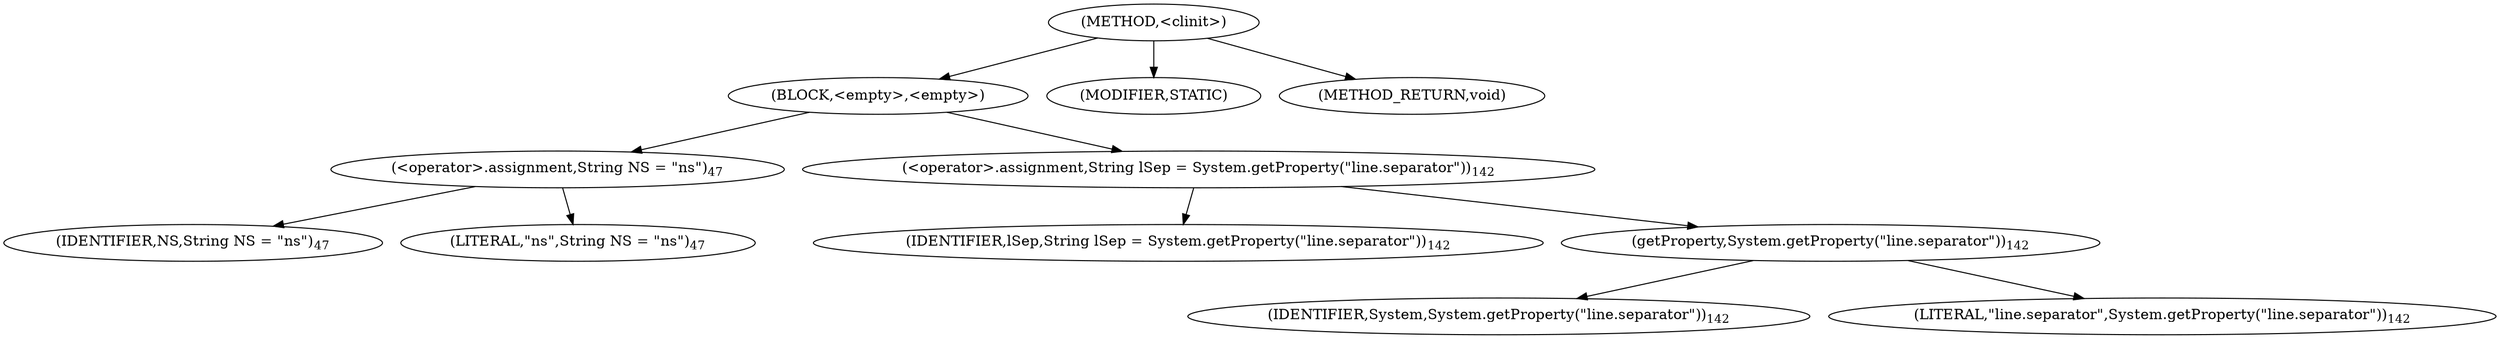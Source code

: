 digraph "&lt;clinit&gt;" {  
"1308" [label = <(METHOD,&lt;clinit&gt;)> ]
"1309" [label = <(BLOCK,&lt;empty&gt;,&lt;empty&gt;)> ]
"1310" [label = <(&lt;operator&gt;.assignment,String NS = &quot;ns&quot;)<SUB>47</SUB>> ]
"1311" [label = <(IDENTIFIER,NS,String NS = &quot;ns&quot;)<SUB>47</SUB>> ]
"1312" [label = <(LITERAL,&quot;ns&quot;,String NS = &quot;ns&quot;)<SUB>47</SUB>> ]
"1313" [label = <(&lt;operator&gt;.assignment,String lSep = System.getProperty(&quot;line.separator&quot;))<SUB>142</SUB>> ]
"1314" [label = <(IDENTIFIER,lSep,String lSep = System.getProperty(&quot;line.separator&quot;))<SUB>142</SUB>> ]
"1315" [label = <(getProperty,System.getProperty(&quot;line.separator&quot;))<SUB>142</SUB>> ]
"1316" [label = <(IDENTIFIER,System,System.getProperty(&quot;line.separator&quot;))<SUB>142</SUB>> ]
"1317" [label = <(LITERAL,&quot;line.separator&quot;,System.getProperty(&quot;line.separator&quot;))<SUB>142</SUB>> ]
"1318" [label = <(MODIFIER,STATIC)> ]
"1319" [label = <(METHOD_RETURN,void)> ]
  "1308" -> "1309" 
  "1308" -> "1318" 
  "1308" -> "1319" 
  "1309" -> "1310" 
  "1309" -> "1313" 
  "1310" -> "1311" 
  "1310" -> "1312" 
  "1313" -> "1314" 
  "1313" -> "1315" 
  "1315" -> "1316" 
  "1315" -> "1317" 
}
